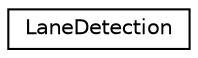 digraph "Graphical Class Hierarchy"
{
 // LATEX_PDF_SIZE
  edge [fontname="Helvetica",fontsize="10",labelfontname="Helvetica",labelfontsize="10"];
  node [fontname="Helvetica",fontsize="10",shape=record];
  rankdir="LR";
  Node0 [label="LaneDetection",height=0.2,width=0.4,color="black", fillcolor="white", style="filled",URL="$class_lane_detection.html",tooltip="This class implements the lane search algorithm."];
}
